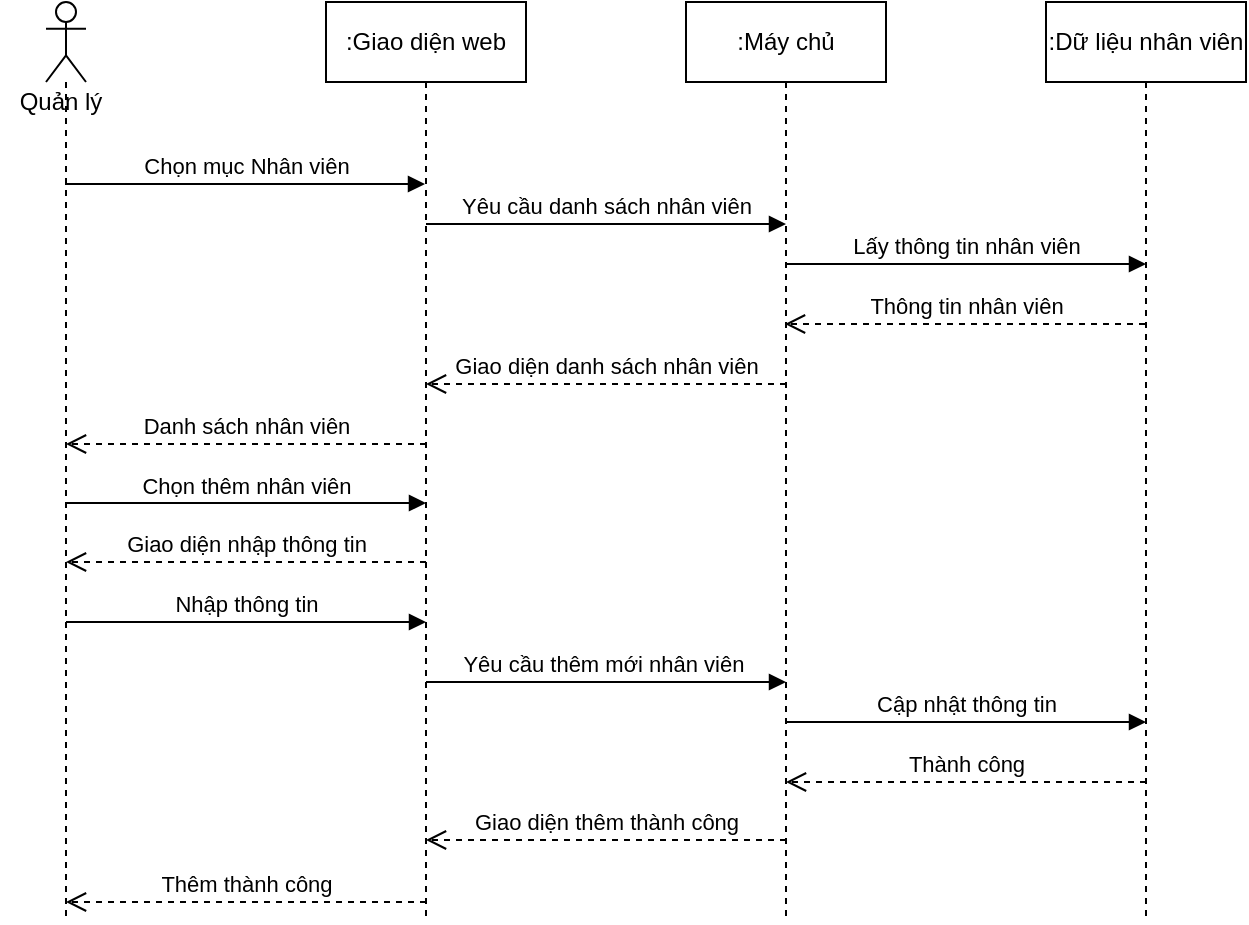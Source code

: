<mxfile version="16.4.0" type="device"><diagram id="zcswTwv3XpAi1OrYe1jl" name="Page-1"><mxGraphModel dx="868" dy="561" grid="1" gridSize="10" guides="1" tooltips="1" connect="1" arrows="1" fold="1" page="1" pageScale="1" pageWidth="850" pageHeight="1100" math="0" shadow="0"><root><mxCell id="0"/><mxCell id="1" parent="0"/><mxCell id="1GTXfGIooIGaQxfccp_P-2" value="" style="shape=umlLifeline;participant=umlActor;perimeter=lifelinePerimeter;whiteSpace=wrap;html=1;container=1;collapsible=0;recursiveResize=0;verticalAlign=top;spacingTop=36;outlineConnect=0;" vertex="1" parent="1"><mxGeometry x="40" y="100" width="20" height="460" as="geometry"/></mxCell><mxCell id="1GTXfGIooIGaQxfccp_P-3" value="Quản lý" style="text;html=1;align=center;verticalAlign=middle;resizable=0;points=[];autosize=1;strokeColor=none;fillColor=none;" vertex="1" parent="1"><mxGeometry x="17" y="140" width="60" height="20" as="geometry"/></mxCell><mxCell id="1GTXfGIooIGaQxfccp_P-4" value=":Giao diện web" style="shape=umlLifeline;perimeter=lifelinePerimeter;whiteSpace=wrap;html=1;container=1;collapsible=0;recursiveResize=0;outlineConnect=0;" vertex="1" parent="1"><mxGeometry x="180" y="100" width="100" height="460" as="geometry"/></mxCell><mxCell id="1GTXfGIooIGaQxfccp_P-7" value="Danh sách nhân viên" style="html=1;verticalAlign=bottom;endArrow=open;dashed=1;endSize=8;rounded=0;" edge="1" parent="1GTXfGIooIGaQxfccp_P-4"><mxGeometry relative="1" as="geometry"><mxPoint x="50" y="221" as="sourcePoint"/><mxPoint x="-130" y="221" as="targetPoint"/><Array as="points"><mxPoint x="-69.5" y="221"/></Array></mxGeometry></mxCell><mxCell id="1GTXfGIooIGaQxfccp_P-8" value="Chọn thêm nhân viên" style="html=1;verticalAlign=bottom;endArrow=block;rounded=0;" edge="1" parent="1GTXfGIooIGaQxfccp_P-4"><mxGeometry width="80" relative="1" as="geometry"><mxPoint x="-130" y="250.5" as="sourcePoint"/><mxPoint x="50" y="250.5" as="targetPoint"/><Array as="points"><mxPoint x="0.5" y="250.5"/></Array></mxGeometry></mxCell><mxCell id="1GTXfGIooIGaQxfccp_P-19" value="Giao diện nhập thông tin" style="html=1;verticalAlign=bottom;endArrow=open;dashed=1;endSize=8;rounded=0;" edge="1" parent="1GTXfGIooIGaQxfccp_P-4"><mxGeometry relative="1" as="geometry"><mxPoint x="50" y="280" as="sourcePoint"/><mxPoint x="-130" y="280" as="targetPoint"/><Array as="points"><mxPoint x="-69.5" y="280"/></Array></mxGeometry></mxCell><mxCell id="1GTXfGIooIGaQxfccp_P-9" value=":Máy chủ" style="shape=umlLifeline;perimeter=lifelinePerimeter;whiteSpace=wrap;html=1;container=1;collapsible=0;recursiveResize=0;outlineConnect=0;" vertex="1" parent="1"><mxGeometry x="360" y="100" width="100" height="460" as="geometry"/></mxCell><mxCell id="1GTXfGIooIGaQxfccp_P-10" value="Giao diện danh sách nhân viên" style="html=1;verticalAlign=bottom;endArrow=open;dashed=1;endSize=8;rounded=0;" edge="1" parent="1GTXfGIooIGaQxfccp_P-9"><mxGeometry relative="1" as="geometry"><mxPoint x="50" y="191" as="sourcePoint"/><mxPoint x="-130" y="191" as="targetPoint"/><Array as="points"><mxPoint x="-69.5" y="191"/></Array></mxGeometry></mxCell><mxCell id="1GTXfGIooIGaQxfccp_P-5" value="Giao diện thêm thành công" style="html=1;verticalAlign=bottom;endArrow=open;dashed=1;endSize=8;rounded=0;" edge="1" parent="1GTXfGIooIGaQxfccp_P-9"><mxGeometry relative="1" as="geometry"><mxPoint x="50" y="419" as="sourcePoint"/><mxPoint x="-130" y="419" as="targetPoint"/><Array as="points"><mxPoint x="-69.5" y="419"/></Array></mxGeometry></mxCell><mxCell id="1GTXfGIooIGaQxfccp_P-11" value="Yêu cầu thêm mới nhân viên&amp;nbsp;" style="html=1;verticalAlign=bottom;endArrow=block;rounded=0;" edge="1" parent="1GTXfGIooIGaQxfccp_P-9"><mxGeometry width="80" relative="1" as="geometry"><mxPoint x="-130" y="340" as="sourcePoint"/><mxPoint x="50" y="340" as="targetPoint"/><Array as="points"><mxPoint x="0.5" y="340"/></Array></mxGeometry></mxCell><mxCell id="1GTXfGIooIGaQxfccp_P-17" value="Thành công" style="html=1;verticalAlign=bottom;endArrow=open;dashed=1;endSize=8;rounded=0;" edge="1" parent="1GTXfGIooIGaQxfccp_P-9"><mxGeometry relative="1" as="geometry"><mxPoint x="230" y="390" as="sourcePoint"/><mxPoint x="50" y="390" as="targetPoint"/><Array as="points"><mxPoint x="110.5" y="390"/></Array></mxGeometry></mxCell><mxCell id="1GTXfGIooIGaQxfccp_P-18" value="Cập nhật thông tin" style="html=1;verticalAlign=bottom;endArrow=block;rounded=0;" edge="1" parent="1GTXfGIooIGaQxfccp_P-9"><mxGeometry width="80" relative="1" as="geometry"><mxPoint x="50" y="360" as="sourcePoint"/><mxPoint x="230" y="360" as="targetPoint"/><Array as="points"><mxPoint x="180.5" y="360"/></Array></mxGeometry></mxCell><mxCell id="1GTXfGIooIGaQxfccp_P-12" value=":Dữ liệu nhân viên" style="shape=umlLifeline;perimeter=lifelinePerimeter;whiteSpace=wrap;html=1;container=1;collapsible=0;recursiveResize=0;outlineConnect=0;" vertex="1" parent="1"><mxGeometry x="540" y="100" width="100" height="460" as="geometry"/></mxCell><mxCell id="1GTXfGIooIGaQxfccp_P-13" value="Chọn mục Nhân viên" style="html=1;verticalAlign=bottom;endArrow=block;rounded=0;" edge="1" parent="1"><mxGeometry width="80" relative="1" as="geometry"><mxPoint x="49.5" y="191" as="sourcePoint"/><mxPoint x="229.5" y="191" as="targetPoint"/><Array as="points"><mxPoint x="180" y="191"/></Array></mxGeometry></mxCell><mxCell id="1GTXfGIooIGaQxfccp_P-14" value="Yêu cầu danh sách nhân viên" style="html=1;verticalAlign=bottom;endArrow=block;rounded=0;" edge="1" parent="1"><mxGeometry width="80" relative="1" as="geometry"><mxPoint x="230" y="211" as="sourcePoint"/><mxPoint x="410" y="211" as="targetPoint"/><Array as="points"><mxPoint x="360.5" y="211"/></Array></mxGeometry></mxCell><mxCell id="1GTXfGIooIGaQxfccp_P-15" value="Lấy thông tin nhân viên" style="html=1;verticalAlign=bottom;endArrow=block;rounded=0;" edge="1" parent="1"><mxGeometry width="80" relative="1" as="geometry"><mxPoint x="410" y="231" as="sourcePoint"/><mxPoint x="590" y="231" as="targetPoint"/><Array as="points"><mxPoint x="540.5" y="231"/></Array></mxGeometry></mxCell><mxCell id="1GTXfGIooIGaQxfccp_P-16" value="Thông tin nhân viên" style="html=1;verticalAlign=bottom;endArrow=open;dashed=1;endSize=8;rounded=0;" edge="1" parent="1"><mxGeometry relative="1" as="geometry"><mxPoint x="589.5" y="261" as="sourcePoint"/><mxPoint x="409.5" y="261" as="targetPoint"/><Array as="points"><mxPoint x="470" y="261"/></Array></mxGeometry></mxCell><mxCell id="1GTXfGIooIGaQxfccp_P-20" value="Nhập thông tin" style="html=1;verticalAlign=bottom;endArrow=block;rounded=0;" edge="1" parent="1"><mxGeometry width="80" relative="1" as="geometry"><mxPoint x="50" y="410" as="sourcePoint"/><mxPoint x="230" y="410" as="targetPoint"/><Array as="points"><mxPoint x="180.5" y="410"/></Array></mxGeometry></mxCell><mxCell id="1GTXfGIooIGaQxfccp_P-6" value="Thêm thành công" style="html=1;verticalAlign=bottom;endArrow=open;dashed=1;endSize=8;rounded=0;" edge="1" parent="1"><mxGeometry relative="1" as="geometry"><mxPoint x="230" y="550" as="sourcePoint"/><mxPoint x="50" y="550" as="targetPoint"/><Array as="points"><mxPoint x="110.5" y="550"/></Array></mxGeometry></mxCell></root></mxGraphModel></diagram></mxfile>